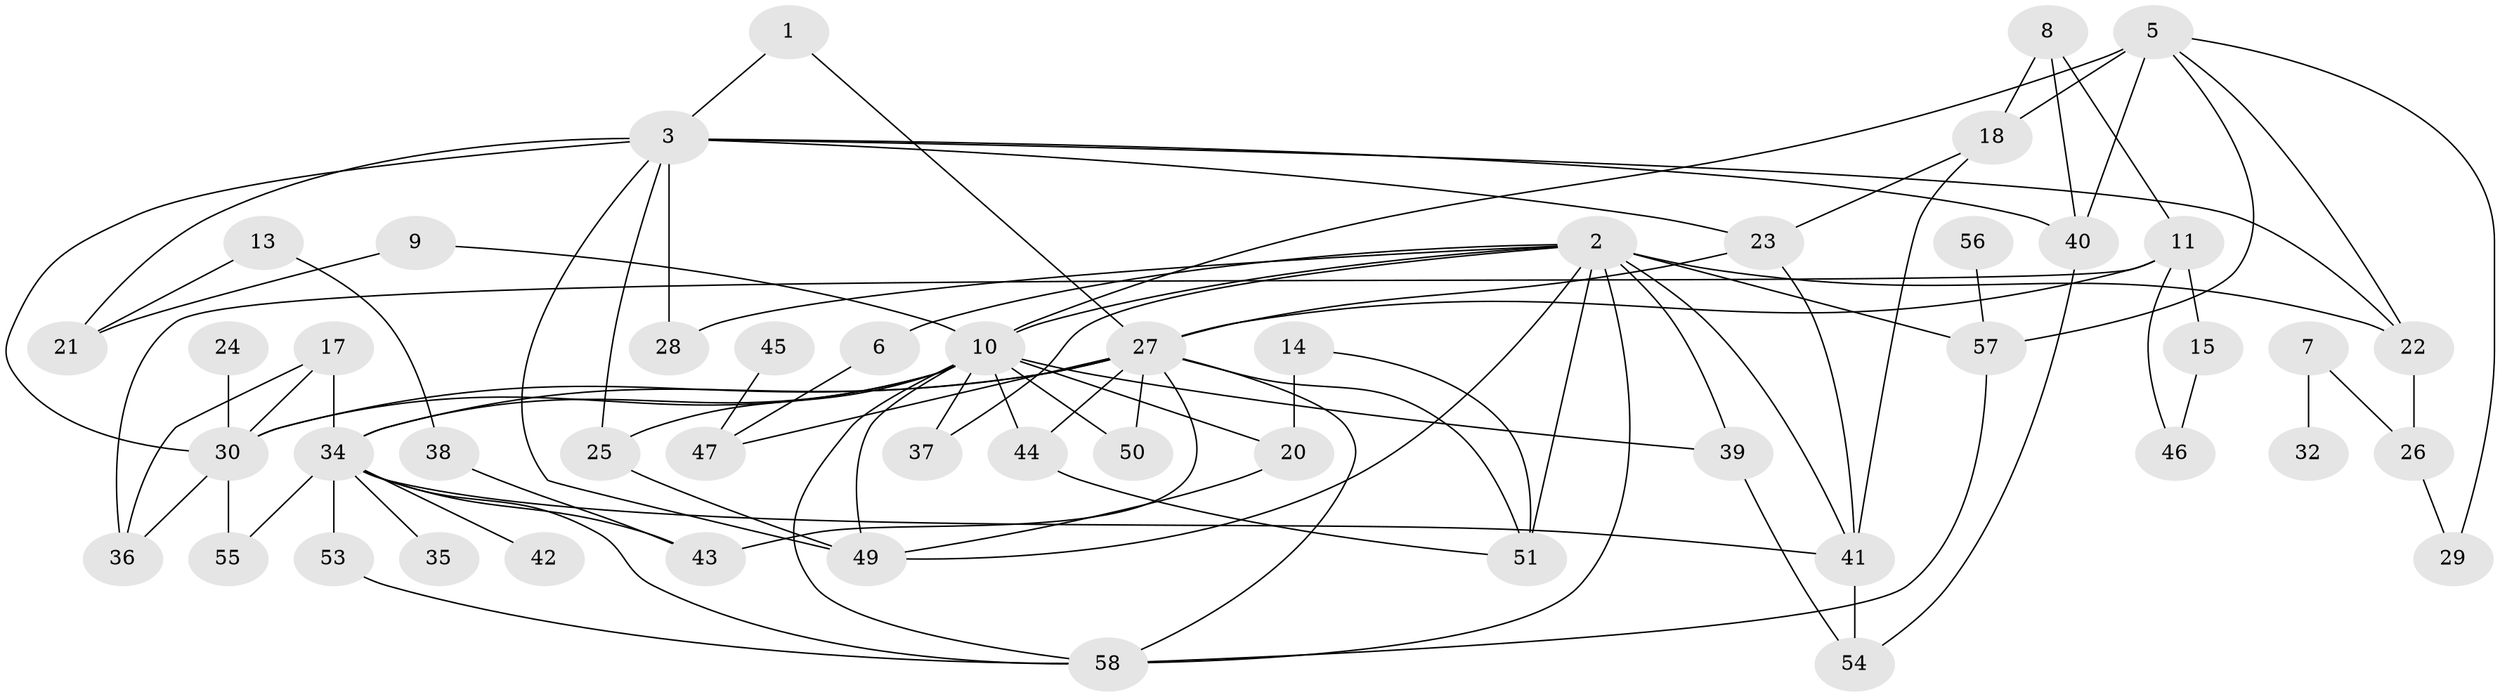// original degree distribution, {3: 0.2708333333333333, 7: 0.03125, 0: 0.0625, 2: 0.17708333333333334, 1: 0.20833333333333334, 4: 0.15625, 5: 0.052083333333333336, 6: 0.041666666666666664}
// Generated by graph-tools (version 1.1) at 2025/48/03/04/25 22:48:17]
// undirected, 50 vertices, 92 edges
graph export_dot {
  node [color=gray90,style=filled];
  1;
  2;
  3;
  5;
  6;
  7;
  8;
  9;
  10;
  11;
  13;
  14;
  15;
  17;
  18;
  20;
  21;
  22;
  23;
  24;
  25;
  26;
  27;
  28;
  29;
  30;
  32;
  34;
  35;
  36;
  37;
  38;
  39;
  40;
  41;
  42;
  43;
  44;
  45;
  46;
  47;
  49;
  50;
  51;
  53;
  54;
  55;
  56;
  57;
  58;
  1 -- 3 [weight=1.0];
  1 -- 27 [weight=1.0];
  2 -- 6 [weight=1.0];
  2 -- 10 [weight=1.0];
  2 -- 22 [weight=1.0];
  2 -- 28 [weight=1.0];
  2 -- 37 [weight=1.0];
  2 -- 39 [weight=1.0];
  2 -- 41 [weight=1.0];
  2 -- 49 [weight=1.0];
  2 -- 51 [weight=1.0];
  2 -- 57 [weight=1.0];
  2 -- 58 [weight=1.0];
  3 -- 21 [weight=1.0];
  3 -- 22 [weight=1.0];
  3 -- 23 [weight=1.0];
  3 -- 25 [weight=1.0];
  3 -- 28 [weight=1.0];
  3 -- 30 [weight=1.0];
  3 -- 40 [weight=1.0];
  3 -- 49 [weight=1.0];
  5 -- 10 [weight=1.0];
  5 -- 18 [weight=2.0];
  5 -- 22 [weight=1.0];
  5 -- 29 [weight=1.0];
  5 -- 40 [weight=1.0];
  5 -- 57 [weight=1.0];
  6 -- 47 [weight=1.0];
  7 -- 26 [weight=1.0];
  7 -- 32 [weight=1.0];
  8 -- 11 [weight=1.0];
  8 -- 18 [weight=1.0];
  8 -- 40 [weight=1.0];
  9 -- 10 [weight=1.0];
  9 -- 21 [weight=1.0];
  10 -- 20 [weight=1.0];
  10 -- 25 [weight=1.0];
  10 -- 30 [weight=1.0];
  10 -- 34 [weight=1.0];
  10 -- 37 [weight=1.0];
  10 -- 39 [weight=1.0];
  10 -- 44 [weight=1.0];
  10 -- 49 [weight=1.0];
  10 -- 50 [weight=1.0];
  10 -- 58 [weight=1.0];
  11 -- 15 [weight=1.0];
  11 -- 27 [weight=1.0];
  11 -- 36 [weight=1.0];
  11 -- 46 [weight=1.0];
  13 -- 21 [weight=1.0];
  13 -- 38 [weight=1.0];
  14 -- 20 [weight=1.0];
  14 -- 51 [weight=1.0];
  15 -- 46 [weight=1.0];
  17 -- 30 [weight=1.0];
  17 -- 34 [weight=1.0];
  17 -- 36 [weight=1.0];
  18 -- 23 [weight=1.0];
  18 -- 41 [weight=1.0];
  20 -- 49 [weight=1.0];
  22 -- 26 [weight=1.0];
  23 -- 27 [weight=1.0];
  23 -- 41 [weight=1.0];
  24 -- 30 [weight=1.0];
  25 -- 49 [weight=1.0];
  26 -- 29 [weight=1.0];
  27 -- 30 [weight=1.0];
  27 -- 34 [weight=1.0];
  27 -- 43 [weight=1.0];
  27 -- 44 [weight=1.0];
  27 -- 47 [weight=1.0];
  27 -- 50 [weight=1.0];
  27 -- 51 [weight=1.0];
  27 -- 58 [weight=1.0];
  30 -- 36 [weight=1.0];
  30 -- 55 [weight=1.0];
  34 -- 35 [weight=1.0];
  34 -- 41 [weight=1.0];
  34 -- 42 [weight=1.0];
  34 -- 43 [weight=1.0];
  34 -- 53 [weight=1.0];
  34 -- 55 [weight=1.0];
  34 -- 58 [weight=1.0];
  38 -- 43 [weight=1.0];
  39 -- 54 [weight=1.0];
  40 -- 54 [weight=1.0];
  41 -- 54 [weight=1.0];
  44 -- 51 [weight=1.0];
  45 -- 47 [weight=1.0];
  53 -- 58 [weight=1.0];
  56 -- 57 [weight=1.0];
  57 -- 58 [weight=1.0];
}
